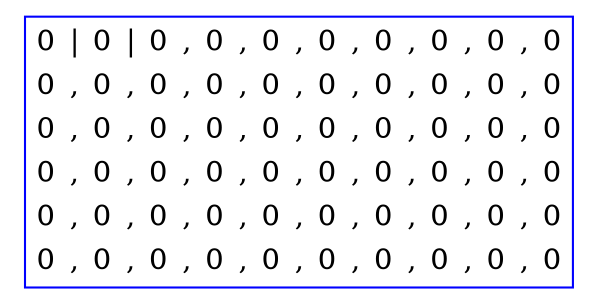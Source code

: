 digraph H {

    aHtmlTable [
    shape=plaintext
    color=blue      // The color of the border of the table
    label=<

    <table border='1' cellborder='0'>
        <tr>
            <td>0</td><td>|</td><td>0</td><td>|</td><td>0</td><td>,</td><td>0</td><td>,</td><td>0</td><td>,</td><td>0</td><td>,</td><td>0</td><td>,</td><td>0</td><td>,</td><td>0</td><td>,</td><td>0</td>
        </tr>
        <tr>
            <td>0</td><td>,</td><td>0</td><td>,</td><td>0</td><td>,</td><td>0</td><td>,</td><td>0</td><td>,</td><td>0</td><td>,</td><td>0</td><td>,</td><td>0</td><td>,</td><td>0</td><td>,</td><td>0</td>
        </tr>
        <tr>
            <td>0</td><td>,</td><td>0</td><td>,</td><td>0</td><td>,</td><td>0</td><td>,</td><td>0</td><td>,</td><td>0</td><td>,</td><td>0</td><td>,</td><td>0</td><td>,</td><td>0</td><td>,</td><td>0</td>
        </tr>
        <tr>
            <td>0</td><td>,</td><td>0</td><td>,</td><td>0</td><td>,</td><td>0</td><td>,</td><td>0</td><td>,</td><td>0</td><td>,</td><td>0</td><td>,</td><td>0</td><td>,</td><td>0</td><td>,</td><td>0</td>
        </tr>
        <tr>
            <td>0</td><td>,</td><td>0</td><td>,</td><td>0</td><td>,</td><td>0</td><td>,</td><td>0</td><td>,</td><td>0</td><td>,</td><td>0</td><td>,</td><td>0</td><td>,</td><td>0</td><td>,</td><td>0</td>
        </tr>
        <tr>
            <td>0</td><td>,</td><td>0</td><td>,</td><td>0</td><td>,</td><td>0</td><td>,</td><td>0</td><td>,</td><td>0</td><td>,</td><td>0</td><td>,</td><td>0</td><td>,</td><td>0</td><td>,</td><td>0</td>
        </tr>
    </table>

    >];
}